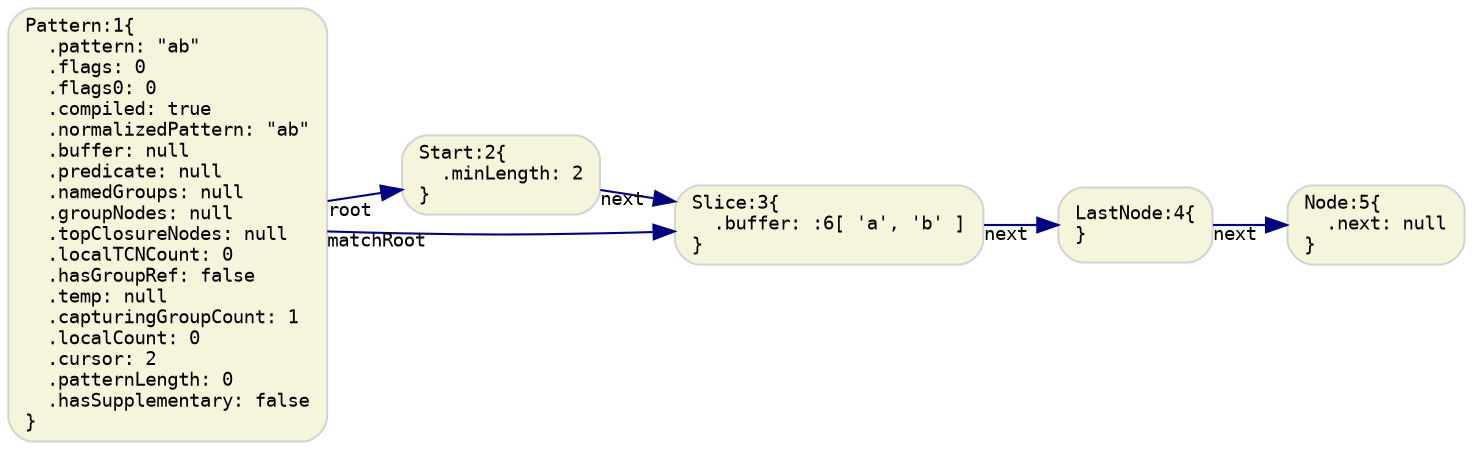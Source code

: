 digraph G {
  rankdir=LR;
  graph [fontname="Monospace", fontsize="11"]

  // default nodes
  node [fontname="Monospace", fontsize="9", shape="box", style="rounded,filled", color="LightGray", fillcolor="Beige"]
  1[ label="Pattern:1\{\l  .pattern: \"ab\"\l  .flags: 0\l  .flags0: 0\l  .compiled: true\l  .normalizedPattern: \"ab\"\l  .buffer: null\l  .predicate: null\l  .namedGroups: null\l  .groupNodes: null\l  .topClosureNodes: null\l  .localTCNCount: 0\l  .hasGroupRef: false\l  .temp: null\l  .capturingGroupCount: 1\l  .localCount: 0\l  .cursor: 2\l  .patternLength: 0\l  .hasSupplementary: false\l\}\l" ]
  2[ label="Start:2\{\l  .minLength: 2\l\}\l" ]
  3[ label="Slice:3\{\l  .buffer: :6[ 'a', 'b' ]\l\}\l" ]
  4[ label="LastNode:4\{\l\}\l" ]
  5[ label="Node:5\{\l  .next: null\l\}\l" ]

  // default edges
  edge [fontname="Monospace", fontsize="9", color="Navy"]
  4 -> 5 [ taillabel="next" ]
  3 -> 4 [ taillabel="next" ]
  2 -> 3 [ taillabel="next" ]
  1 -> 2 [ taillabel="root" ]
  1 -> 3 [ taillabel="matchRoot" ]
}
